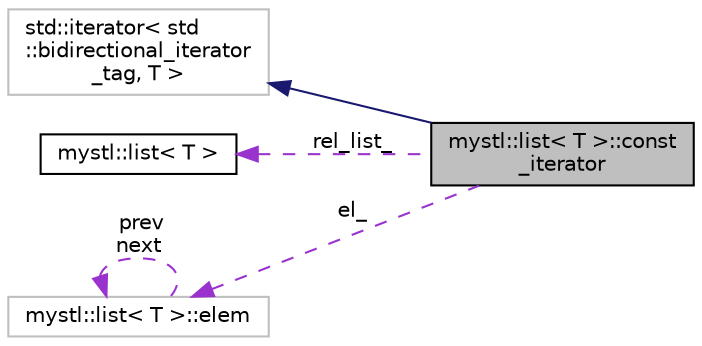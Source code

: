 digraph "mystl::list&lt; T &gt;::const_iterator"
{
  edge [fontname="Helvetica",fontsize="10",labelfontname="Helvetica",labelfontsize="10"];
  node [fontname="Helvetica",fontsize="10",shape=record];
  rankdir="LR";
  Node3 [label="mystl::list\< T \>::const\l_iterator",height=0.2,width=0.4,color="black", fillcolor="grey75", style="filled", fontcolor="black"];
  Node4 -> Node3 [dir="back",color="midnightblue",fontsize="10",style="solid",fontname="Helvetica"];
  Node4 [label="std::iterator\< std\l::bidirectional_iterator\l_tag, T \>",height=0.2,width=0.4,color="grey75", fillcolor="white", style="filled"];
  Node5 -> Node3 [dir="back",color="darkorchid3",fontsize="10",style="dashed",label=" rel_list_" ,fontname="Helvetica"];
  Node5 [label="mystl::list\< T \>",height=0.2,width=0.4,color="black", fillcolor="white", style="filled",URL="$classmystl_1_1list.html"];
  Node6 -> Node3 [dir="back",color="darkorchid3",fontsize="10",style="dashed",label=" el_" ,fontname="Helvetica"];
  Node6 [label="mystl::list\< T \>::elem",height=0.2,width=0.4,color="grey75", fillcolor="white", style="filled"];
  Node6 -> Node6 [dir="back",color="darkorchid3",fontsize="10",style="dashed",label=" prev\nnext" ,fontname="Helvetica"];
}
